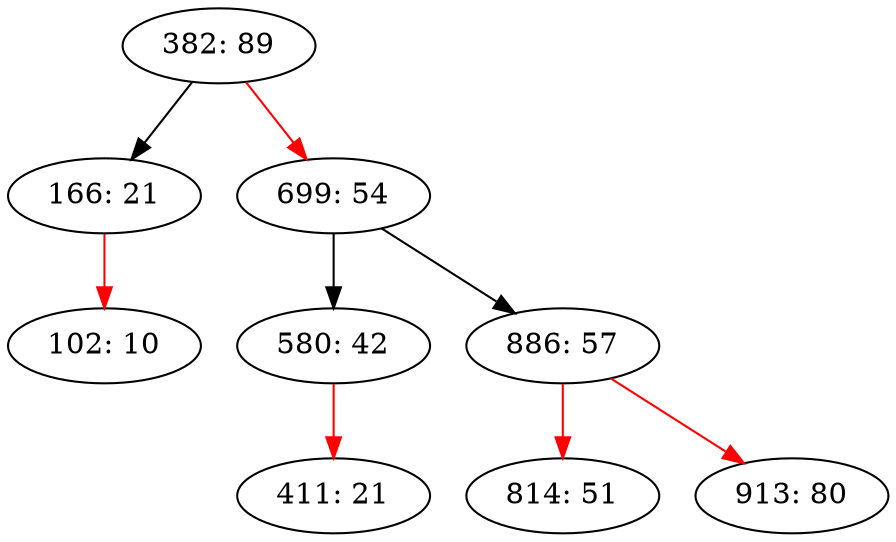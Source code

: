 digraph LLRB {
"382: 89";
"382: 89" -> "166: 21";
"166: 21";
"166: 21" -> "102: 10"[color = red ];
"102: 10";
"382: 89" -> "699: 54"[color = red ];
"699: 54";
"699: 54" -> "580: 42";
"580: 42";
"580: 42" -> "411: 21"[color = red ];
"411: 21";
"699: 54" -> "886: 57";
"886: 57";
"886: 57" -> "814: 51"[color = red ];
"814: 51";
"886: 57" -> "913: 80"[color = red ];
"913: 80";
}

